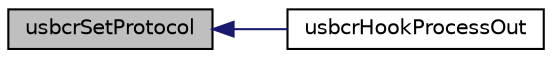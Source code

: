 digraph "usbcrSetProtocol"
{
  edge [fontname="Helvetica",fontsize="10",labelfontname="Helvetica",labelfontsize="10"];
  node [fontname="Helvetica",fontsize="10",shape=record];
  rankdir="LR";
  Node1 [label="usbcrSetProtocol",height=0.2,width=0.4,color="black", fillcolor="grey75", style="filled" fontcolor="black"];
  Node1 -> Node2 [dir="back",color="midnightblue",fontsize="10",style="solid",fontname="Helvetica"];
  Node2 [label="usbcrHookProcessOut",height=0.2,width=0.4,color="black", fillcolor="white", style="filled",URL="$group__module__usb__framework.html#ga27d31ba1109a1f91135d2006241b7d01",tooltip="Hook which is called upon reception of a class request with OUT data phase. "];
}
